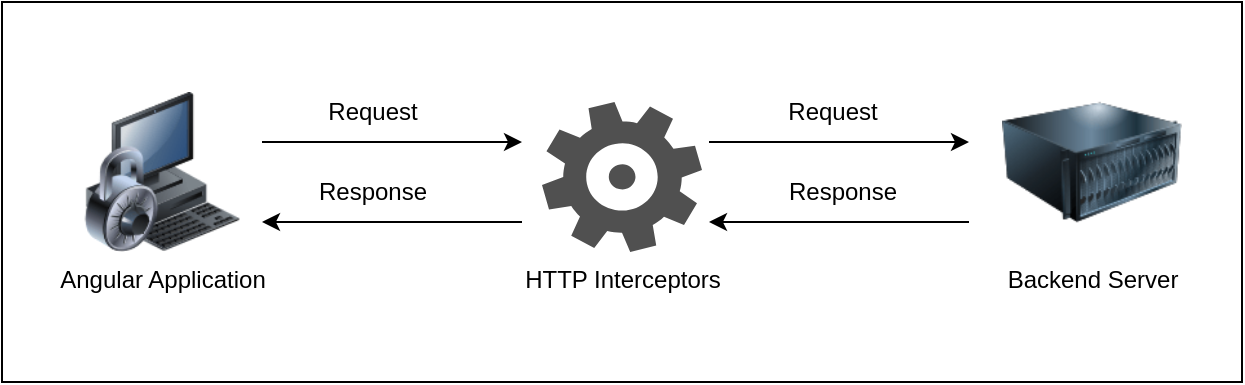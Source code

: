 <mxfile version="21.6.2" type="device">
  <diagram name="Page-1" id="3icvVttplUC90E9fBtcE">
    <mxGraphModel dx="880" dy="478" grid="1" gridSize="10" guides="1" tooltips="1" connect="1" arrows="1" fold="1" page="1" pageScale="1" pageWidth="827" pageHeight="1169" math="0" shadow="0">
      <root>
        <mxCell id="0" />
        <mxCell id="1" parent="0" />
        <mxCell id="JgcMqdqCu7VzX5x5uD0d-14" value="" style="rounded=0;whiteSpace=wrap;html=1;" vertex="1" parent="1">
          <mxGeometry x="100" y="190" width="620" height="190" as="geometry" />
        </mxCell>
        <mxCell id="JgcMqdqCu7VzX5x5uD0d-1" value="Backend Server" style="image;html=1;image=img/lib/clip_art/computers/Server_128x128.png" vertex="1" parent="1">
          <mxGeometry x="600" y="225" width="90" height="90" as="geometry" />
        </mxCell>
        <mxCell id="JgcMqdqCu7VzX5x5uD0d-2" value="Angular Application" style="image;html=1;image=img/lib/clip_art/computers/Secure_System_128x128.png" vertex="1" parent="1">
          <mxGeometry x="140" y="235" width="80" height="80" as="geometry" />
        </mxCell>
        <mxCell id="JgcMqdqCu7VzX5x5uD0d-4" value="HTTP Interceptors" style="sketch=0;pointerEvents=1;shadow=0;dashed=0;html=1;strokeColor=none;fillColor=#505050;labelPosition=center;verticalLabelPosition=bottom;verticalAlign=top;outlineConnect=0;align=center;shape=mxgraph.office.concepts.settings_office_365;" vertex="1" parent="1">
          <mxGeometry x="370" y="240" width="80" height="75" as="geometry" />
        </mxCell>
        <mxCell id="JgcMqdqCu7VzX5x5uD0d-5" value="" style="endArrow=classic;html=1;rounded=0;" edge="1" parent="1">
          <mxGeometry width="50" height="50" relative="1" as="geometry">
            <mxPoint x="230" y="260" as="sourcePoint" />
            <mxPoint x="360" y="260" as="targetPoint" />
          </mxGeometry>
        </mxCell>
        <mxCell id="JgcMqdqCu7VzX5x5uD0d-6" value="" style="endArrow=classic;html=1;rounded=0;" edge="1" parent="1">
          <mxGeometry width="50" height="50" relative="1" as="geometry">
            <mxPoint x="453.5" y="260" as="sourcePoint" />
            <mxPoint x="583.5" y="260" as="targetPoint" />
          </mxGeometry>
        </mxCell>
        <mxCell id="JgcMqdqCu7VzX5x5uD0d-7" value="" style="endArrow=classic;html=1;rounded=0;" edge="1" parent="1">
          <mxGeometry width="50" height="50" relative="1" as="geometry">
            <mxPoint x="360" y="300" as="sourcePoint" />
            <mxPoint x="230" y="300" as="targetPoint" />
          </mxGeometry>
        </mxCell>
        <mxCell id="JgcMqdqCu7VzX5x5uD0d-9" value="" style="endArrow=classic;html=1;rounded=0;" edge="1" parent="1">
          <mxGeometry width="50" height="50" relative="1" as="geometry">
            <mxPoint x="583.5" y="300" as="sourcePoint" />
            <mxPoint x="453.5" y="300" as="targetPoint" />
          </mxGeometry>
        </mxCell>
        <mxCell id="JgcMqdqCu7VzX5x5uD0d-10" value="Request" style="text;html=1;align=center;verticalAlign=middle;resizable=0;points=[];autosize=1;strokeColor=none;fillColor=none;" vertex="1" parent="1">
          <mxGeometry x="250" y="230" width="70" height="30" as="geometry" />
        </mxCell>
        <mxCell id="JgcMqdqCu7VzX5x5uD0d-11" value="Request" style="text;html=1;align=center;verticalAlign=middle;resizable=0;points=[];autosize=1;strokeColor=none;fillColor=none;" vertex="1" parent="1">
          <mxGeometry x="480" y="230" width="70" height="30" as="geometry" />
        </mxCell>
        <mxCell id="JgcMqdqCu7VzX5x5uD0d-12" value="Response" style="text;html=1;align=center;verticalAlign=middle;resizable=0;points=[];autosize=1;strokeColor=none;fillColor=none;" vertex="1" parent="1">
          <mxGeometry x="245" y="270" width="80" height="30" as="geometry" />
        </mxCell>
        <mxCell id="JgcMqdqCu7VzX5x5uD0d-13" value="Response" style="text;html=1;align=center;verticalAlign=middle;resizable=0;points=[];autosize=1;strokeColor=none;fillColor=none;" vertex="1" parent="1">
          <mxGeometry x="480" y="270" width="80" height="30" as="geometry" />
        </mxCell>
      </root>
    </mxGraphModel>
  </diagram>
</mxfile>
